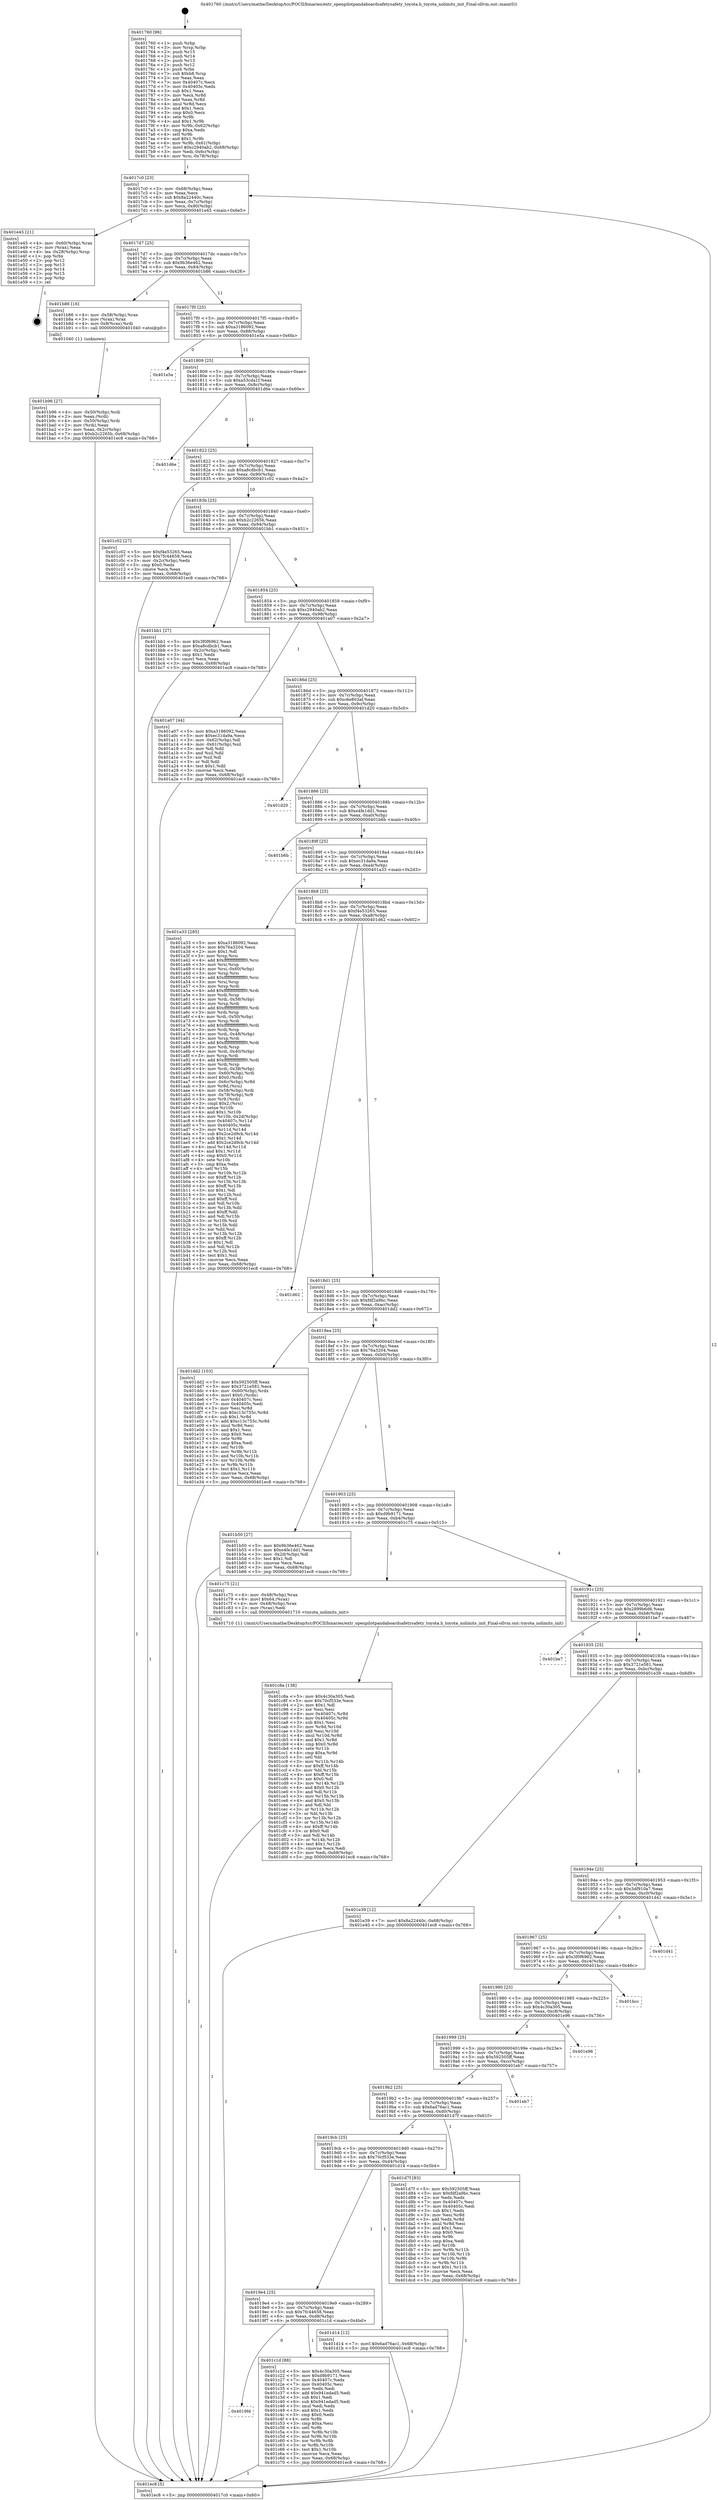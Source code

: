 digraph "0x401760" {
  label = "0x401760 (/mnt/c/Users/mathe/Desktop/tcc/POCII/binaries/extr_openpilotpandaboardsafetysafety_toyota.h_toyota_nolimits_init_Final-ollvm.out::main(0))"
  labelloc = "t"
  node[shape=record]

  Entry [label="",width=0.3,height=0.3,shape=circle,fillcolor=black,style=filled]
  "0x4017c0" [label="{
     0x4017c0 [23]\l
     | [instrs]\l
     &nbsp;&nbsp;0x4017c0 \<+3\>: mov -0x68(%rbp),%eax\l
     &nbsp;&nbsp;0x4017c3 \<+2\>: mov %eax,%ecx\l
     &nbsp;&nbsp;0x4017c5 \<+6\>: sub $0x8a22440c,%ecx\l
     &nbsp;&nbsp;0x4017cb \<+3\>: mov %eax,-0x7c(%rbp)\l
     &nbsp;&nbsp;0x4017ce \<+3\>: mov %ecx,-0x80(%rbp)\l
     &nbsp;&nbsp;0x4017d1 \<+6\>: je 0000000000401e45 \<main+0x6e5\>\l
  }"]
  "0x401e45" [label="{
     0x401e45 [21]\l
     | [instrs]\l
     &nbsp;&nbsp;0x401e45 \<+4\>: mov -0x60(%rbp),%rax\l
     &nbsp;&nbsp;0x401e49 \<+2\>: mov (%rax),%eax\l
     &nbsp;&nbsp;0x401e4b \<+4\>: lea -0x28(%rbp),%rsp\l
     &nbsp;&nbsp;0x401e4f \<+1\>: pop %rbx\l
     &nbsp;&nbsp;0x401e50 \<+2\>: pop %r12\l
     &nbsp;&nbsp;0x401e52 \<+2\>: pop %r13\l
     &nbsp;&nbsp;0x401e54 \<+2\>: pop %r14\l
     &nbsp;&nbsp;0x401e56 \<+2\>: pop %r15\l
     &nbsp;&nbsp;0x401e58 \<+1\>: pop %rbp\l
     &nbsp;&nbsp;0x401e59 \<+1\>: ret\l
  }"]
  "0x4017d7" [label="{
     0x4017d7 [25]\l
     | [instrs]\l
     &nbsp;&nbsp;0x4017d7 \<+5\>: jmp 00000000004017dc \<main+0x7c\>\l
     &nbsp;&nbsp;0x4017dc \<+3\>: mov -0x7c(%rbp),%eax\l
     &nbsp;&nbsp;0x4017df \<+5\>: sub $0x9b36e462,%eax\l
     &nbsp;&nbsp;0x4017e4 \<+6\>: mov %eax,-0x84(%rbp)\l
     &nbsp;&nbsp;0x4017ea \<+6\>: je 0000000000401b86 \<main+0x426\>\l
  }"]
  Exit [label="",width=0.3,height=0.3,shape=circle,fillcolor=black,style=filled,peripheries=2]
  "0x401b86" [label="{
     0x401b86 [16]\l
     | [instrs]\l
     &nbsp;&nbsp;0x401b86 \<+4\>: mov -0x58(%rbp),%rax\l
     &nbsp;&nbsp;0x401b8a \<+3\>: mov (%rax),%rax\l
     &nbsp;&nbsp;0x401b8d \<+4\>: mov 0x8(%rax),%rdi\l
     &nbsp;&nbsp;0x401b91 \<+5\>: call 0000000000401040 \<atoi@plt\>\l
     | [calls]\l
     &nbsp;&nbsp;0x401040 \{1\} (unknown)\l
  }"]
  "0x4017f0" [label="{
     0x4017f0 [25]\l
     | [instrs]\l
     &nbsp;&nbsp;0x4017f0 \<+5\>: jmp 00000000004017f5 \<main+0x95\>\l
     &nbsp;&nbsp;0x4017f5 \<+3\>: mov -0x7c(%rbp),%eax\l
     &nbsp;&nbsp;0x4017f8 \<+5\>: sub $0xa3186092,%eax\l
     &nbsp;&nbsp;0x4017fd \<+6\>: mov %eax,-0x88(%rbp)\l
     &nbsp;&nbsp;0x401803 \<+6\>: je 0000000000401e5a \<main+0x6fa\>\l
  }"]
  "0x401c8a" [label="{
     0x401c8a [138]\l
     | [instrs]\l
     &nbsp;&nbsp;0x401c8a \<+5\>: mov $0x4c30a305,%edi\l
     &nbsp;&nbsp;0x401c8f \<+5\>: mov $0x70cf533e,%ecx\l
     &nbsp;&nbsp;0x401c94 \<+2\>: mov $0x1,%dl\l
     &nbsp;&nbsp;0x401c96 \<+2\>: xor %esi,%esi\l
     &nbsp;&nbsp;0x401c98 \<+8\>: mov 0x40407c,%r8d\l
     &nbsp;&nbsp;0x401ca0 \<+8\>: mov 0x40405c,%r9d\l
     &nbsp;&nbsp;0x401ca8 \<+3\>: sub $0x1,%esi\l
     &nbsp;&nbsp;0x401cab \<+3\>: mov %r8d,%r10d\l
     &nbsp;&nbsp;0x401cae \<+3\>: add %esi,%r10d\l
     &nbsp;&nbsp;0x401cb1 \<+4\>: imul %r10d,%r8d\l
     &nbsp;&nbsp;0x401cb5 \<+4\>: and $0x1,%r8d\l
     &nbsp;&nbsp;0x401cb9 \<+4\>: cmp $0x0,%r8d\l
     &nbsp;&nbsp;0x401cbd \<+4\>: sete %r11b\l
     &nbsp;&nbsp;0x401cc1 \<+4\>: cmp $0xa,%r9d\l
     &nbsp;&nbsp;0x401cc5 \<+3\>: setl %bl\l
     &nbsp;&nbsp;0x401cc8 \<+3\>: mov %r11b,%r14b\l
     &nbsp;&nbsp;0x401ccb \<+4\>: xor $0xff,%r14b\l
     &nbsp;&nbsp;0x401ccf \<+3\>: mov %bl,%r15b\l
     &nbsp;&nbsp;0x401cd2 \<+4\>: xor $0xff,%r15b\l
     &nbsp;&nbsp;0x401cd6 \<+3\>: xor $0x0,%dl\l
     &nbsp;&nbsp;0x401cd9 \<+3\>: mov %r14b,%r12b\l
     &nbsp;&nbsp;0x401cdc \<+4\>: and $0x0,%r12b\l
     &nbsp;&nbsp;0x401ce0 \<+3\>: and %dl,%r11b\l
     &nbsp;&nbsp;0x401ce3 \<+3\>: mov %r15b,%r13b\l
     &nbsp;&nbsp;0x401ce6 \<+4\>: and $0x0,%r13b\l
     &nbsp;&nbsp;0x401cea \<+2\>: and %dl,%bl\l
     &nbsp;&nbsp;0x401cec \<+3\>: or %r11b,%r12b\l
     &nbsp;&nbsp;0x401cef \<+3\>: or %bl,%r13b\l
     &nbsp;&nbsp;0x401cf2 \<+3\>: xor %r13b,%r12b\l
     &nbsp;&nbsp;0x401cf5 \<+3\>: or %r15b,%r14b\l
     &nbsp;&nbsp;0x401cf8 \<+4\>: xor $0xff,%r14b\l
     &nbsp;&nbsp;0x401cfc \<+3\>: or $0x0,%dl\l
     &nbsp;&nbsp;0x401cff \<+3\>: and %dl,%r14b\l
     &nbsp;&nbsp;0x401d02 \<+3\>: or %r14b,%r12b\l
     &nbsp;&nbsp;0x401d05 \<+4\>: test $0x1,%r12b\l
     &nbsp;&nbsp;0x401d09 \<+3\>: cmovne %ecx,%edi\l
     &nbsp;&nbsp;0x401d0c \<+3\>: mov %edi,-0x68(%rbp)\l
     &nbsp;&nbsp;0x401d0f \<+5\>: jmp 0000000000401ec8 \<main+0x768\>\l
  }"]
  "0x401e5a" [label="{
     0x401e5a\l
  }", style=dashed]
  "0x401809" [label="{
     0x401809 [25]\l
     | [instrs]\l
     &nbsp;&nbsp;0x401809 \<+5\>: jmp 000000000040180e \<main+0xae\>\l
     &nbsp;&nbsp;0x40180e \<+3\>: mov -0x7c(%rbp),%eax\l
     &nbsp;&nbsp;0x401811 \<+5\>: sub $0xa53cda1f,%eax\l
     &nbsp;&nbsp;0x401816 \<+6\>: mov %eax,-0x8c(%rbp)\l
     &nbsp;&nbsp;0x40181c \<+6\>: je 0000000000401d6e \<main+0x60e\>\l
  }"]
  "0x4019fd" [label="{
     0x4019fd\l
  }", style=dashed]
  "0x401d6e" [label="{
     0x401d6e\l
  }", style=dashed]
  "0x401822" [label="{
     0x401822 [25]\l
     | [instrs]\l
     &nbsp;&nbsp;0x401822 \<+5\>: jmp 0000000000401827 \<main+0xc7\>\l
     &nbsp;&nbsp;0x401827 \<+3\>: mov -0x7c(%rbp),%eax\l
     &nbsp;&nbsp;0x40182a \<+5\>: sub $0xa8cdbcb1,%eax\l
     &nbsp;&nbsp;0x40182f \<+6\>: mov %eax,-0x90(%rbp)\l
     &nbsp;&nbsp;0x401835 \<+6\>: je 0000000000401c02 \<main+0x4a2\>\l
  }"]
  "0x401c1d" [label="{
     0x401c1d [88]\l
     | [instrs]\l
     &nbsp;&nbsp;0x401c1d \<+5\>: mov $0x4c30a305,%eax\l
     &nbsp;&nbsp;0x401c22 \<+5\>: mov $0xd9b9171,%ecx\l
     &nbsp;&nbsp;0x401c27 \<+7\>: mov 0x40407c,%edx\l
     &nbsp;&nbsp;0x401c2e \<+7\>: mov 0x40405c,%esi\l
     &nbsp;&nbsp;0x401c35 \<+2\>: mov %edx,%edi\l
     &nbsp;&nbsp;0x401c37 \<+6\>: add $0x941edad5,%edi\l
     &nbsp;&nbsp;0x401c3d \<+3\>: sub $0x1,%edi\l
     &nbsp;&nbsp;0x401c40 \<+6\>: sub $0x941edad5,%edi\l
     &nbsp;&nbsp;0x401c46 \<+3\>: imul %edi,%edx\l
     &nbsp;&nbsp;0x401c49 \<+3\>: and $0x1,%edx\l
     &nbsp;&nbsp;0x401c4c \<+3\>: cmp $0x0,%edx\l
     &nbsp;&nbsp;0x401c4f \<+4\>: sete %r8b\l
     &nbsp;&nbsp;0x401c53 \<+3\>: cmp $0xa,%esi\l
     &nbsp;&nbsp;0x401c56 \<+4\>: setl %r9b\l
     &nbsp;&nbsp;0x401c5a \<+3\>: mov %r8b,%r10b\l
     &nbsp;&nbsp;0x401c5d \<+3\>: and %r9b,%r10b\l
     &nbsp;&nbsp;0x401c60 \<+3\>: xor %r9b,%r8b\l
     &nbsp;&nbsp;0x401c63 \<+3\>: or %r8b,%r10b\l
     &nbsp;&nbsp;0x401c66 \<+4\>: test $0x1,%r10b\l
     &nbsp;&nbsp;0x401c6a \<+3\>: cmovne %ecx,%eax\l
     &nbsp;&nbsp;0x401c6d \<+3\>: mov %eax,-0x68(%rbp)\l
     &nbsp;&nbsp;0x401c70 \<+5\>: jmp 0000000000401ec8 \<main+0x768\>\l
  }"]
  "0x401c02" [label="{
     0x401c02 [27]\l
     | [instrs]\l
     &nbsp;&nbsp;0x401c02 \<+5\>: mov $0xf4e53265,%eax\l
     &nbsp;&nbsp;0x401c07 \<+5\>: mov $0x7fc44658,%ecx\l
     &nbsp;&nbsp;0x401c0c \<+3\>: mov -0x2c(%rbp),%edx\l
     &nbsp;&nbsp;0x401c0f \<+3\>: cmp $0x0,%edx\l
     &nbsp;&nbsp;0x401c12 \<+3\>: cmove %ecx,%eax\l
     &nbsp;&nbsp;0x401c15 \<+3\>: mov %eax,-0x68(%rbp)\l
     &nbsp;&nbsp;0x401c18 \<+5\>: jmp 0000000000401ec8 \<main+0x768\>\l
  }"]
  "0x40183b" [label="{
     0x40183b [25]\l
     | [instrs]\l
     &nbsp;&nbsp;0x40183b \<+5\>: jmp 0000000000401840 \<main+0xe0\>\l
     &nbsp;&nbsp;0x401840 \<+3\>: mov -0x7c(%rbp),%eax\l
     &nbsp;&nbsp;0x401843 \<+5\>: sub $0xb2c2265b,%eax\l
     &nbsp;&nbsp;0x401848 \<+6\>: mov %eax,-0x94(%rbp)\l
     &nbsp;&nbsp;0x40184e \<+6\>: je 0000000000401bb1 \<main+0x451\>\l
  }"]
  "0x4019e4" [label="{
     0x4019e4 [25]\l
     | [instrs]\l
     &nbsp;&nbsp;0x4019e4 \<+5\>: jmp 00000000004019e9 \<main+0x289\>\l
     &nbsp;&nbsp;0x4019e9 \<+3\>: mov -0x7c(%rbp),%eax\l
     &nbsp;&nbsp;0x4019ec \<+5\>: sub $0x7fc44658,%eax\l
     &nbsp;&nbsp;0x4019f1 \<+6\>: mov %eax,-0xd8(%rbp)\l
     &nbsp;&nbsp;0x4019f7 \<+6\>: je 0000000000401c1d \<main+0x4bd\>\l
  }"]
  "0x401bb1" [label="{
     0x401bb1 [27]\l
     | [instrs]\l
     &nbsp;&nbsp;0x401bb1 \<+5\>: mov $0x3f0f6962,%eax\l
     &nbsp;&nbsp;0x401bb6 \<+5\>: mov $0xa8cdbcb1,%ecx\l
     &nbsp;&nbsp;0x401bbb \<+3\>: mov -0x2c(%rbp),%edx\l
     &nbsp;&nbsp;0x401bbe \<+3\>: cmp $0x1,%edx\l
     &nbsp;&nbsp;0x401bc1 \<+3\>: cmovl %ecx,%eax\l
     &nbsp;&nbsp;0x401bc4 \<+3\>: mov %eax,-0x68(%rbp)\l
     &nbsp;&nbsp;0x401bc7 \<+5\>: jmp 0000000000401ec8 \<main+0x768\>\l
  }"]
  "0x401854" [label="{
     0x401854 [25]\l
     | [instrs]\l
     &nbsp;&nbsp;0x401854 \<+5\>: jmp 0000000000401859 \<main+0xf9\>\l
     &nbsp;&nbsp;0x401859 \<+3\>: mov -0x7c(%rbp),%eax\l
     &nbsp;&nbsp;0x40185c \<+5\>: sub $0xc2940ab2,%eax\l
     &nbsp;&nbsp;0x401861 \<+6\>: mov %eax,-0x98(%rbp)\l
     &nbsp;&nbsp;0x401867 \<+6\>: je 0000000000401a07 \<main+0x2a7\>\l
  }"]
  "0x401d14" [label="{
     0x401d14 [12]\l
     | [instrs]\l
     &nbsp;&nbsp;0x401d14 \<+7\>: movl $0x6ad76ac1,-0x68(%rbp)\l
     &nbsp;&nbsp;0x401d1b \<+5\>: jmp 0000000000401ec8 \<main+0x768\>\l
  }"]
  "0x401a07" [label="{
     0x401a07 [44]\l
     | [instrs]\l
     &nbsp;&nbsp;0x401a07 \<+5\>: mov $0xa3186092,%eax\l
     &nbsp;&nbsp;0x401a0c \<+5\>: mov $0xec31da9a,%ecx\l
     &nbsp;&nbsp;0x401a11 \<+3\>: mov -0x62(%rbp),%dl\l
     &nbsp;&nbsp;0x401a14 \<+4\>: mov -0x61(%rbp),%sil\l
     &nbsp;&nbsp;0x401a18 \<+3\>: mov %dl,%dil\l
     &nbsp;&nbsp;0x401a1b \<+3\>: and %sil,%dil\l
     &nbsp;&nbsp;0x401a1e \<+3\>: xor %sil,%dl\l
     &nbsp;&nbsp;0x401a21 \<+3\>: or %dl,%dil\l
     &nbsp;&nbsp;0x401a24 \<+4\>: test $0x1,%dil\l
     &nbsp;&nbsp;0x401a28 \<+3\>: cmovne %ecx,%eax\l
     &nbsp;&nbsp;0x401a2b \<+3\>: mov %eax,-0x68(%rbp)\l
     &nbsp;&nbsp;0x401a2e \<+5\>: jmp 0000000000401ec8 \<main+0x768\>\l
  }"]
  "0x40186d" [label="{
     0x40186d [25]\l
     | [instrs]\l
     &nbsp;&nbsp;0x40186d \<+5\>: jmp 0000000000401872 \<main+0x112\>\l
     &nbsp;&nbsp;0x401872 \<+3\>: mov -0x7c(%rbp),%eax\l
     &nbsp;&nbsp;0x401875 \<+5\>: sub $0xc6e803af,%eax\l
     &nbsp;&nbsp;0x40187a \<+6\>: mov %eax,-0x9c(%rbp)\l
     &nbsp;&nbsp;0x401880 \<+6\>: je 0000000000401d20 \<main+0x5c0\>\l
  }"]
  "0x401ec8" [label="{
     0x401ec8 [5]\l
     | [instrs]\l
     &nbsp;&nbsp;0x401ec8 \<+5\>: jmp 00000000004017c0 \<main+0x60\>\l
  }"]
  "0x401760" [label="{
     0x401760 [96]\l
     | [instrs]\l
     &nbsp;&nbsp;0x401760 \<+1\>: push %rbp\l
     &nbsp;&nbsp;0x401761 \<+3\>: mov %rsp,%rbp\l
     &nbsp;&nbsp;0x401764 \<+2\>: push %r15\l
     &nbsp;&nbsp;0x401766 \<+2\>: push %r14\l
     &nbsp;&nbsp;0x401768 \<+2\>: push %r13\l
     &nbsp;&nbsp;0x40176a \<+2\>: push %r12\l
     &nbsp;&nbsp;0x40176c \<+1\>: push %rbx\l
     &nbsp;&nbsp;0x40176d \<+7\>: sub $0xb8,%rsp\l
     &nbsp;&nbsp;0x401774 \<+2\>: xor %eax,%eax\l
     &nbsp;&nbsp;0x401776 \<+7\>: mov 0x40407c,%ecx\l
     &nbsp;&nbsp;0x40177d \<+7\>: mov 0x40405c,%edx\l
     &nbsp;&nbsp;0x401784 \<+3\>: sub $0x1,%eax\l
     &nbsp;&nbsp;0x401787 \<+3\>: mov %ecx,%r8d\l
     &nbsp;&nbsp;0x40178a \<+3\>: add %eax,%r8d\l
     &nbsp;&nbsp;0x40178d \<+4\>: imul %r8d,%ecx\l
     &nbsp;&nbsp;0x401791 \<+3\>: and $0x1,%ecx\l
     &nbsp;&nbsp;0x401794 \<+3\>: cmp $0x0,%ecx\l
     &nbsp;&nbsp;0x401797 \<+4\>: sete %r9b\l
     &nbsp;&nbsp;0x40179b \<+4\>: and $0x1,%r9b\l
     &nbsp;&nbsp;0x40179f \<+4\>: mov %r9b,-0x62(%rbp)\l
     &nbsp;&nbsp;0x4017a3 \<+3\>: cmp $0xa,%edx\l
     &nbsp;&nbsp;0x4017a6 \<+4\>: setl %r9b\l
     &nbsp;&nbsp;0x4017aa \<+4\>: and $0x1,%r9b\l
     &nbsp;&nbsp;0x4017ae \<+4\>: mov %r9b,-0x61(%rbp)\l
     &nbsp;&nbsp;0x4017b2 \<+7\>: movl $0xc2940ab2,-0x68(%rbp)\l
     &nbsp;&nbsp;0x4017b9 \<+3\>: mov %edi,-0x6c(%rbp)\l
     &nbsp;&nbsp;0x4017bc \<+4\>: mov %rsi,-0x78(%rbp)\l
  }"]
  "0x4019cb" [label="{
     0x4019cb [25]\l
     | [instrs]\l
     &nbsp;&nbsp;0x4019cb \<+5\>: jmp 00000000004019d0 \<main+0x270\>\l
     &nbsp;&nbsp;0x4019d0 \<+3\>: mov -0x7c(%rbp),%eax\l
     &nbsp;&nbsp;0x4019d3 \<+5\>: sub $0x70cf533e,%eax\l
     &nbsp;&nbsp;0x4019d8 \<+6\>: mov %eax,-0xd4(%rbp)\l
     &nbsp;&nbsp;0x4019de \<+6\>: je 0000000000401d14 \<main+0x5b4\>\l
  }"]
  "0x401d20" [label="{
     0x401d20\l
  }", style=dashed]
  "0x401886" [label="{
     0x401886 [25]\l
     | [instrs]\l
     &nbsp;&nbsp;0x401886 \<+5\>: jmp 000000000040188b \<main+0x12b\>\l
     &nbsp;&nbsp;0x40188b \<+3\>: mov -0x7c(%rbp),%eax\l
     &nbsp;&nbsp;0x40188e \<+5\>: sub $0xe4fe1dd1,%eax\l
     &nbsp;&nbsp;0x401893 \<+6\>: mov %eax,-0xa0(%rbp)\l
     &nbsp;&nbsp;0x401899 \<+6\>: je 0000000000401b6b \<main+0x40b\>\l
  }"]
  "0x401d7f" [label="{
     0x401d7f [83]\l
     | [instrs]\l
     &nbsp;&nbsp;0x401d7f \<+5\>: mov $0x592505ff,%eax\l
     &nbsp;&nbsp;0x401d84 \<+5\>: mov $0xfdf2a9bc,%ecx\l
     &nbsp;&nbsp;0x401d89 \<+2\>: xor %edx,%edx\l
     &nbsp;&nbsp;0x401d8b \<+7\>: mov 0x40407c,%esi\l
     &nbsp;&nbsp;0x401d92 \<+7\>: mov 0x40405c,%edi\l
     &nbsp;&nbsp;0x401d99 \<+3\>: sub $0x1,%edx\l
     &nbsp;&nbsp;0x401d9c \<+3\>: mov %esi,%r8d\l
     &nbsp;&nbsp;0x401d9f \<+3\>: add %edx,%r8d\l
     &nbsp;&nbsp;0x401da2 \<+4\>: imul %r8d,%esi\l
     &nbsp;&nbsp;0x401da6 \<+3\>: and $0x1,%esi\l
     &nbsp;&nbsp;0x401da9 \<+3\>: cmp $0x0,%esi\l
     &nbsp;&nbsp;0x401dac \<+4\>: sete %r9b\l
     &nbsp;&nbsp;0x401db0 \<+3\>: cmp $0xa,%edi\l
     &nbsp;&nbsp;0x401db3 \<+4\>: setl %r10b\l
     &nbsp;&nbsp;0x401db7 \<+3\>: mov %r9b,%r11b\l
     &nbsp;&nbsp;0x401dba \<+3\>: and %r10b,%r11b\l
     &nbsp;&nbsp;0x401dbd \<+3\>: xor %r10b,%r9b\l
     &nbsp;&nbsp;0x401dc0 \<+3\>: or %r9b,%r11b\l
     &nbsp;&nbsp;0x401dc3 \<+4\>: test $0x1,%r11b\l
     &nbsp;&nbsp;0x401dc7 \<+3\>: cmovne %ecx,%eax\l
     &nbsp;&nbsp;0x401dca \<+3\>: mov %eax,-0x68(%rbp)\l
     &nbsp;&nbsp;0x401dcd \<+5\>: jmp 0000000000401ec8 \<main+0x768\>\l
  }"]
  "0x401b6b" [label="{
     0x401b6b\l
  }", style=dashed]
  "0x40189f" [label="{
     0x40189f [25]\l
     | [instrs]\l
     &nbsp;&nbsp;0x40189f \<+5\>: jmp 00000000004018a4 \<main+0x144\>\l
     &nbsp;&nbsp;0x4018a4 \<+3\>: mov -0x7c(%rbp),%eax\l
     &nbsp;&nbsp;0x4018a7 \<+5\>: sub $0xec31da9a,%eax\l
     &nbsp;&nbsp;0x4018ac \<+6\>: mov %eax,-0xa4(%rbp)\l
     &nbsp;&nbsp;0x4018b2 \<+6\>: je 0000000000401a33 \<main+0x2d3\>\l
  }"]
  "0x4019b2" [label="{
     0x4019b2 [25]\l
     | [instrs]\l
     &nbsp;&nbsp;0x4019b2 \<+5\>: jmp 00000000004019b7 \<main+0x257\>\l
     &nbsp;&nbsp;0x4019b7 \<+3\>: mov -0x7c(%rbp),%eax\l
     &nbsp;&nbsp;0x4019ba \<+5\>: sub $0x6ad76ac1,%eax\l
     &nbsp;&nbsp;0x4019bf \<+6\>: mov %eax,-0xd0(%rbp)\l
     &nbsp;&nbsp;0x4019c5 \<+6\>: je 0000000000401d7f \<main+0x61f\>\l
  }"]
  "0x401a33" [label="{
     0x401a33 [285]\l
     | [instrs]\l
     &nbsp;&nbsp;0x401a33 \<+5\>: mov $0xa3186092,%eax\l
     &nbsp;&nbsp;0x401a38 \<+5\>: mov $0x76a3204,%ecx\l
     &nbsp;&nbsp;0x401a3d \<+2\>: mov $0x1,%dl\l
     &nbsp;&nbsp;0x401a3f \<+3\>: mov %rsp,%rsi\l
     &nbsp;&nbsp;0x401a42 \<+4\>: add $0xfffffffffffffff0,%rsi\l
     &nbsp;&nbsp;0x401a46 \<+3\>: mov %rsi,%rsp\l
     &nbsp;&nbsp;0x401a49 \<+4\>: mov %rsi,-0x60(%rbp)\l
     &nbsp;&nbsp;0x401a4d \<+3\>: mov %rsp,%rsi\l
     &nbsp;&nbsp;0x401a50 \<+4\>: add $0xfffffffffffffff0,%rsi\l
     &nbsp;&nbsp;0x401a54 \<+3\>: mov %rsi,%rsp\l
     &nbsp;&nbsp;0x401a57 \<+3\>: mov %rsp,%rdi\l
     &nbsp;&nbsp;0x401a5a \<+4\>: add $0xfffffffffffffff0,%rdi\l
     &nbsp;&nbsp;0x401a5e \<+3\>: mov %rdi,%rsp\l
     &nbsp;&nbsp;0x401a61 \<+4\>: mov %rdi,-0x58(%rbp)\l
     &nbsp;&nbsp;0x401a65 \<+3\>: mov %rsp,%rdi\l
     &nbsp;&nbsp;0x401a68 \<+4\>: add $0xfffffffffffffff0,%rdi\l
     &nbsp;&nbsp;0x401a6c \<+3\>: mov %rdi,%rsp\l
     &nbsp;&nbsp;0x401a6f \<+4\>: mov %rdi,-0x50(%rbp)\l
     &nbsp;&nbsp;0x401a73 \<+3\>: mov %rsp,%rdi\l
     &nbsp;&nbsp;0x401a76 \<+4\>: add $0xfffffffffffffff0,%rdi\l
     &nbsp;&nbsp;0x401a7a \<+3\>: mov %rdi,%rsp\l
     &nbsp;&nbsp;0x401a7d \<+4\>: mov %rdi,-0x48(%rbp)\l
     &nbsp;&nbsp;0x401a81 \<+3\>: mov %rsp,%rdi\l
     &nbsp;&nbsp;0x401a84 \<+4\>: add $0xfffffffffffffff0,%rdi\l
     &nbsp;&nbsp;0x401a88 \<+3\>: mov %rdi,%rsp\l
     &nbsp;&nbsp;0x401a8b \<+4\>: mov %rdi,-0x40(%rbp)\l
     &nbsp;&nbsp;0x401a8f \<+3\>: mov %rsp,%rdi\l
     &nbsp;&nbsp;0x401a92 \<+4\>: add $0xfffffffffffffff0,%rdi\l
     &nbsp;&nbsp;0x401a96 \<+3\>: mov %rdi,%rsp\l
     &nbsp;&nbsp;0x401a99 \<+4\>: mov %rdi,-0x38(%rbp)\l
     &nbsp;&nbsp;0x401a9d \<+4\>: mov -0x60(%rbp),%rdi\l
     &nbsp;&nbsp;0x401aa1 \<+6\>: movl $0x0,(%rdi)\l
     &nbsp;&nbsp;0x401aa7 \<+4\>: mov -0x6c(%rbp),%r8d\l
     &nbsp;&nbsp;0x401aab \<+3\>: mov %r8d,(%rsi)\l
     &nbsp;&nbsp;0x401aae \<+4\>: mov -0x58(%rbp),%rdi\l
     &nbsp;&nbsp;0x401ab2 \<+4\>: mov -0x78(%rbp),%r9\l
     &nbsp;&nbsp;0x401ab6 \<+3\>: mov %r9,(%rdi)\l
     &nbsp;&nbsp;0x401ab9 \<+3\>: cmpl $0x2,(%rsi)\l
     &nbsp;&nbsp;0x401abc \<+4\>: setne %r10b\l
     &nbsp;&nbsp;0x401ac0 \<+4\>: and $0x1,%r10b\l
     &nbsp;&nbsp;0x401ac4 \<+4\>: mov %r10b,-0x2d(%rbp)\l
     &nbsp;&nbsp;0x401ac8 \<+8\>: mov 0x40407c,%r11d\l
     &nbsp;&nbsp;0x401ad0 \<+7\>: mov 0x40405c,%ebx\l
     &nbsp;&nbsp;0x401ad7 \<+3\>: mov %r11d,%r14d\l
     &nbsp;&nbsp;0x401ada \<+7\>: sub $0x2ce2d9cb,%r14d\l
     &nbsp;&nbsp;0x401ae1 \<+4\>: sub $0x1,%r14d\l
     &nbsp;&nbsp;0x401ae5 \<+7\>: add $0x2ce2d9cb,%r14d\l
     &nbsp;&nbsp;0x401aec \<+4\>: imul %r14d,%r11d\l
     &nbsp;&nbsp;0x401af0 \<+4\>: and $0x1,%r11d\l
     &nbsp;&nbsp;0x401af4 \<+4\>: cmp $0x0,%r11d\l
     &nbsp;&nbsp;0x401af8 \<+4\>: sete %r10b\l
     &nbsp;&nbsp;0x401afc \<+3\>: cmp $0xa,%ebx\l
     &nbsp;&nbsp;0x401aff \<+4\>: setl %r15b\l
     &nbsp;&nbsp;0x401b03 \<+3\>: mov %r10b,%r12b\l
     &nbsp;&nbsp;0x401b06 \<+4\>: xor $0xff,%r12b\l
     &nbsp;&nbsp;0x401b0a \<+3\>: mov %r15b,%r13b\l
     &nbsp;&nbsp;0x401b0d \<+4\>: xor $0xff,%r13b\l
     &nbsp;&nbsp;0x401b11 \<+3\>: xor $0x1,%dl\l
     &nbsp;&nbsp;0x401b14 \<+3\>: mov %r12b,%sil\l
     &nbsp;&nbsp;0x401b17 \<+4\>: and $0xff,%sil\l
     &nbsp;&nbsp;0x401b1b \<+3\>: and %dl,%r10b\l
     &nbsp;&nbsp;0x401b1e \<+3\>: mov %r13b,%dil\l
     &nbsp;&nbsp;0x401b21 \<+4\>: and $0xff,%dil\l
     &nbsp;&nbsp;0x401b25 \<+3\>: and %dl,%r15b\l
     &nbsp;&nbsp;0x401b28 \<+3\>: or %r10b,%sil\l
     &nbsp;&nbsp;0x401b2b \<+3\>: or %r15b,%dil\l
     &nbsp;&nbsp;0x401b2e \<+3\>: xor %dil,%sil\l
     &nbsp;&nbsp;0x401b31 \<+3\>: or %r13b,%r12b\l
     &nbsp;&nbsp;0x401b34 \<+4\>: xor $0xff,%r12b\l
     &nbsp;&nbsp;0x401b38 \<+3\>: or $0x1,%dl\l
     &nbsp;&nbsp;0x401b3b \<+3\>: and %dl,%r12b\l
     &nbsp;&nbsp;0x401b3e \<+3\>: or %r12b,%sil\l
     &nbsp;&nbsp;0x401b41 \<+4\>: test $0x1,%sil\l
     &nbsp;&nbsp;0x401b45 \<+3\>: cmovne %ecx,%eax\l
     &nbsp;&nbsp;0x401b48 \<+3\>: mov %eax,-0x68(%rbp)\l
     &nbsp;&nbsp;0x401b4b \<+5\>: jmp 0000000000401ec8 \<main+0x768\>\l
  }"]
  "0x4018b8" [label="{
     0x4018b8 [25]\l
     | [instrs]\l
     &nbsp;&nbsp;0x4018b8 \<+5\>: jmp 00000000004018bd \<main+0x15d\>\l
     &nbsp;&nbsp;0x4018bd \<+3\>: mov -0x7c(%rbp),%eax\l
     &nbsp;&nbsp;0x4018c0 \<+5\>: sub $0xf4e53265,%eax\l
     &nbsp;&nbsp;0x4018c5 \<+6\>: mov %eax,-0xa8(%rbp)\l
     &nbsp;&nbsp;0x4018cb \<+6\>: je 0000000000401d62 \<main+0x602\>\l
  }"]
  "0x401eb7" [label="{
     0x401eb7\l
  }", style=dashed]
  "0x401999" [label="{
     0x401999 [25]\l
     | [instrs]\l
     &nbsp;&nbsp;0x401999 \<+5\>: jmp 000000000040199e \<main+0x23e\>\l
     &nbsp;&nbsp;0x40199e \<+3\>: mov -0x7c(%rbp),%eax\l
     &nbsp;&nbsp;0x4019a1 \<+5\>: sub $0x592505ff,%eax\l
     &nbsp;&nbsp;0x4019a6 \<+6\>: mov %eax,-0xcc(%rbp)\l
     &nbsp;&nbsp;0x4019ac \<+6\>: je 0000000000401eb7 \<main+0x757\>\l
  }"]
  "0x401d62" [label="{
     0x401d62\l
  }", style=dashed]
  "0x4018d1" [label="{
     0x4018d1 [25]\l
     | [instrs]\l
     &nbsp;&nbsp;0x4018d1 \<+5\>: jmp 00000000004018d6 \<main+0x176\>\l
     &nbsp;&nbsp;0x4018d6 \<+3\>: mov -0x7c(%rbp),%eax\l
     &nbsp;&nbsp;0x4018d9 \<+5\>: sub $0xfdf2a9bc,%eax\l
     &nbsp;&nbsp;0x4018de \<+6\>: mov %eax,-0xac(%rbp)\l
     &nbsp;&nbsp;0x4018e4 \<+6\>: je 0000000000401dd2 \<main+0x672\>\l
  }"]
  "0x401e96" [label="{
     0x401e96\l
  }", style=dashed]
  "0x401dd2" [label="{
     0x401dd2 [103]\l
     | [instrs]\l
     &nbsp;&nbsp;0x401dd2 \<+5\>: mov $0x592505ff,%eax\l
     &nbsp;&nbsp;0x401dd7 \<+5\>: mov $0x3721e581,%ecx\l
     &nbsp;&nbsp;0x401ddc \<+4\>: mov -0x60(%rbp),%rdx\l
     &nbsp;&nbsp;0x401de0 \<+6\>: movl $0x0,(%rdx)\l
     &nbsp;&nbsp;0x401de6 \<+7\>: mov 0x40407c,%esi\l
     &nbsp;&nbsp;0x401ded \<+7\>: mov 0x40405c,%edi\l
     &nbsp;&nbsp;0x401df4 \<+3\>: mov %esi,%r8d\l
     &nbsp;&nbsp;0x401df7 \<+7\>: sub $0xc13c755c,%r8d\l
     &nbsp;&nbsp;0x401dfe \<+4\>: sub $0x1,%r8d\l
     &nbsp;&nbsp;0x401e02 \<+7\>: add $0xc13c755c,%r8d\l
     &nbsp;&nbsp;0x401e09 \<+4\>: imul %r8d,%esi\l
     &nbsp;&nbsp;0x401e0d \<+3\>: and $0x1,%esi\l
     &nbsp;&nbsp;0x401e10 \<+3\>: cmp $0x0,%esi\l
     &nbsp;&nbsp;0x401e13 \<+4\>: sete %r9b\l
     &nbsp;&nbsp;0x401e17 \<+3\>: cmp $0xa,%edi\l
     &nbsp;&nbsp;0x401e1a \<+4\>: setl %r10b\l
     &nbsp;&nbsp;0x401e1e \<+3\>: mov %r9b,%r11b\l
     &nbsp;&nbsp;0x401e21 \<+3\>: and %r10b,%r11b\l
     &nbsp;&nbsp;0x401e24 \<+3\>: xor %r10b,%r9b\l
     &nbsp;&nbsp;0x401e27 \<+3\>: or %r9b,%r11b\l
     &nbsp;&nbsp;0x401e2a \<+4\>: test $0x1,%r11b\l
     &nbsp;&nbsp;0x401e2e \<+3\>: cmovne %ecx,%eax\l
     &nbsp;&nbsp;0x401e31 \<+3\>: mov %eax,-0x68(%rbp)\l
     &nbsp;&nbsp;0x401e34 \<+5\>: jmp 0000000000401ec8 \<main+0x768\>\l
  }"]
  "0x4018ea" [label="{
     0x4018ea [25]\l
     | [instrs]\l
     &nbsp;&nbsp;0x4018ea \<+5\>: jmp 00000000004018ef \<main+0x18f\>\l
     &nbsp;&nbsp;0x4018ef \<+3\>: mov -0x7c(%rbp),%eax\l
     &nbsp;&nbsp;0x4018f2 \<+5\>: sub $0x76a3204,%eax\l
     &nbsp;&nbsp;0x4018f7 \<+6\>: mov %eax,-0xb0(%rbp)\l
     &nbsp;&nbsp;0x4018fd \<+6\>: je 0000000000401b50 \<main+0x3f0\>\l
  }"]
  "0x401980" [label="{
     0x401980 [25]\l
     | [instrs]\l
     &nbsp;&nbsp;0x401980 \<+5\>: jmp 0000000000401985 \<main+0x225\>\l
     &nbsp;&nbsp;0x401985 \<+3\>: mov -0x7c(%rbp),%eax\l
     &nbsp;&nbsp;0x401988 \<+5\>: sub $0x4c30a305,%eax\l
     &nbsp;&nbsp;0x40198d \<+6\>: mov %eax,-0xc8(%rbp)\l
     &nbsp;&nbsp;0x401993 \<+6\>: je 0000000000401e96 \<main+0x736\>\l
  }"]
  "0x401b50" [label="{
     0x401b50 [27]\l
     | [instrs]\l
     &nbsp;&nbsp;0x401b50 \<+5\>: mov $0x9b36e462,%eax\l
     &nbsp;&nbsp;0x401b55 \<+5\>: mov $0xe4fe1dd1,%ecx\l
     &nbsp;&nbsp;0x401b5a \<+3\>: mov -0x2d(%rbp),%dl\l
     &nbsp;&nbsp;0x401b5d \<+3\>: test $0x1,%dl\l
     &nbsp;&nbsp;0x401b60 \<+3\>: cmovne %ecx,%eax\l
     &nbsp;&nbsp;0x401b63 \<+3\>: mov %eax,-0x68(%rbp)\l
     &nbsp;&nbsp;0x401b66 \<+5\>: jmp 0000000000401ec8 \<main+0x768\>\l
  }"]
  "0x401903" [label="{
     0x401903 [25]\l
     | [instrs]\l
     &nbsp;&nbsp;0x401903 \<+5\>: jmp 0000000000401908 \<main+0x1a8\>\l
     &nbsp;&nbsp;0x401908 \<+3\>: mov -0x7c(%rbp),%eax\l
     &nbsp;&nbsp;0x40190b \<+5\>: sub $0xd9b9171,%eax\l
     &nbsp;&nbsp;0x401910 \<+6\>: mov %eax,-0xb4(%rbp)\l
     &nbsp;&nbsp;0x401916 \<+6\>: je 0000000000401c75 \<main+0x515\>\l
  }"]
  "0x401b96" [label="{
     0x401b96 [27]\l
     | [instrs]\l
     &nbsp;&nbsp;0x401b96 \<+4\>: mov -0x50(%rbp),%rdi\l
     &nbsp;&nbsp;0x401b9a \<+2\>: mov %eax,(%rdi)\l
     &nbsp;&nbsp;0x401b9c \<+4\>: mov -0x50(%rbp),%rdi\l
     &nbsp;&nbsp;0x401ba0 \<+2\>: mov (%rdi),%eax\l
     &nbsp;&nbsp;0x401ba2 \<+3\>: mov %eax,-0x2c(%rbp)\l
     &nbsp;&nbsp;0x401ba5 \<+7\>: movl $0xb2c2265b,-0x68(%rbp)\l
     &nbsp;&nbsp;0x401bac \<+5\>: jmp 0000000000401ec8 \<main+0x768\>\l
  }"]
  "0x401bcc" [label="{
     0x401bcc\l
  }", style=dashed]
  "0x401c75" [label="{
     0x401c75 [21]\l
     | [instrs]\l
     &nbsp;&nbsp;0x401c75 \<+4\>: mov -0x48(%rbp),%rax\l
     &nbsp;&nbsp;0x401c79 \<+6\>: movl $0x64,(%rax)\l
     &nbsp;&nbsp;0x401c7f \<+4\>: mov -0x48(%rbp),%rax\l
     &nbsp;&nbsp;0x401c83 \<+2\>: mov (%rax),%edi\l
     &nbsp;&nbsp;0x401c85 \<+5\>: call 0000000000401710 \<toyota_nolimits_init\>\l
     | [calls]\l
     &nbsp;&nbsp;0x401710 \{1\} (/mnt/c/Users/mathe/Desktop/tcc/POCII/binaries/extr_openpilotpandaboardsafetysafety_toyota.h_toyota_nolimits_init_Final-ollvm.out::toyota_nolimits_init)\l
  }"]
  "0x40191c" [label="{
     0x40191c [25]\l
     | [instrs]\l
     &nbsp;&nbsp;0x40191c \<+5\>: jmp 0000000000401921 \<main+0x1c1\>\l
     &nbsp;&nbsp;0x401921 \<+3\>: mov -0x7c(%rbp),%eax\l
     &nbsp;&nbsp;0x401924 \<+5\>: sub $0x2899b6d6,%eax\l
     &nbsp;&nbsp;0x401929 \<+6\>: mov %eax,-0xb8(%rbp)\l
     &nbsp;&nbsp;0x40192f \<+6\>: je 0000000000401be7 \<main+0x487\>\l
  }"]
  "0x401967" [label="{
     0x401967 [25]\l
     | [instrs]\l
     &nbsp;&nbsp;0x401967 \<+5\>: jmp 000000000040196c \<main+0x20c\>\l
     &nbsp;&nbsp;0x40196c \<+3\>: mov -0x7c(%rbp),%eax\l
     &nbsp;&nbsp;0x40196f \<+5\>: sub $0x3f0f6962,%eax\l
     &nbsp;&nbsp;0x401974 \<+6\>: mov %eax,-0xc4(%rbp)\l
     &nbsp;&nbsp;0x40197a \<+6\>: je 0000000000401bcc \<main+0x46c\>\l
  }"]
  "0x401be7" [label="{
     0x401be7\l
  }", style=dashed]
  "0x401935" [label="{
     0x401935 [25]\l
     | [instrs]\l
     &nbsp;&nbsp;0x401935 \<+5\>: jmp 000000000040193a \<main+0x1da\>\l
     &nbsp;&nbsp;0x40193a \<+3\>: mov -0x7c(%rbp),%eax\l
     &nbsp;&nbsp;0x40193d \<+5\>: sub $0x3721e581,%eax\l
     &nbsp;&nbsp;0x401942 \<+6\>: mov %eax,-0xbc(%rbp)\l
     &nbsp;&nbsp;0x401948 \<+6\>: je 0000000000401e39 \<main+0x6d9\>\l
  }"]
  "0x401d41" [label="{
     0x401d41\l
  }", style=dashed]
  "0x401e39" [label="{
     0x401e39 [12]\l
     | [instrs]\l
     &nbsp;&nbsp;0x401e39 \<+7\>: movl $0x8a22440c,-0x68(%rbp)\l
     &nbsp;&nbsp;0x401e40 \<+5\>: jmp 0000000000401ec8 \<main+0x768\>\l
  }"]
  "0x40194e" [label="{
     0x40194e [25]\l
     | [instrs]\l
     &nbsp;&nbsp;0x40194e \<+5\>: jmp 0000000000401953 \<main+0x1f3\>\l
     &nbsp;&nbsp;0x401953 \<+3\>: mov -0x7c(%rbp),%eax\l
     &nbsp;&nbsp;0x401956 \<+5\>: sub $0x3df910a7,%eax\l
     &nbsp;&nbsp;0x40195b \<+6\>: mov %eax,-0xc0(%rbp)\l
     &nbsp;&nbsp;0x401961 \<+6\>: je 0000000000401d41 \<main+0x5e1\>\l
  }"]
  Entry -> "0x401760" [label=" 1"]
  "0x4017c0" -> "0x401e45" [label=" 1"]
  "0x4017c0" -> "0x4017d7" [label=" 12"]
  "0x401e45" -> Exit [label=" 1"]
  "0x4017d7" -> "0x401b86" [label=" 1"]
  "0x4017d7" -> "0x4017f0" [label=" 11"]
  "0x401e39" -> "0x401ec8" [label=" 1"]
  "0x4017f0" -> "0x401e5a" [label=" 0"]
  "0x4017f0" -> "0x401809" [label=" 11"]
  "0x401dd2" -> "0x401ec8" [label=" 1"]
  "0x401809" -> "0x401d6e" [label=" 0"]
  "0x401809" -> "0x401822" [label=" 11"]
  "0x401d7f" -> "0x401ec8" [label=" 1"]
  "0x401822" -> "0x401c02" [label=" 1"]
  "0x401822" -> "0x40183b" [label=" 10"]
  "0x401d14" -> "0x401ec8" [label=" 1"]
  "0x40183b" -> "0x401bb1" [label=" 1"]
  "0x40183b" -> "0x401854" [label=" 9"]
  "0x401c75" -> "0x401c8a" [label=" 1"]
  "0x401854" -> "0x401a07" [label=" 1"]
  "0x401854" -> "0x40186d" [label=" 8"]
  "0x401a07" -> "0x401ec8" [label=" 1"]
  "0x401760" -> "0x4017c0" [label=" 1"]
  "0x401ec8" -> "0x4017c0" [label=" 12"]
  "0x401c1d" -> "0x401ec8" [label=" 1"]
  "0x40186d" -> "0x401d20" [label=" 0"]
  "0x40186d" -> "0x401886" [label=" 8"]
  "0x4019e4" -> "0x401c1d" [label=" 1"]
  "0x401886" -> "0x401b6b" [label=" 0"]
  "0x401886" -> "0x40189f" [label=" 8"]
  "0x401c8a" -> "0x401ec8" [label=" 1"]
  "0x40189f" -> "0x401a33" [label=" 1"]
  "0x40189f" -> "0x4018b8" [label=" 7"]
  "0x4019cb" -> "0x401d14" [label=" 1"]
  "0x401a33" -> "0x401ec8" [label=" 1"]
  "0x4019e4" -> "0x4019fd" [label=" 0"]
  "0x4018b8" -> "0x401d62" [label=" 0"]
  "0x4018b8" -> "0x4018d1" [label=" 7"]
  "0x4019b2" -> "0x401d7f" [label=" 1"]
  "0x4018d1" -> "0x401dd2" [label=" 1"]
  "0x4018d1" -> "0x4018ea" [label=" 6"]
  "0x4019cb" -> "0x4019e4" [label=" 1"]
  "0x4018ea" -> "0x401b50" [label=" 1"]
  "0x4018ea" -> "0x401903" [label=" 5"]
  "0x401b50" -> "0x401ec8" [label=" 1"]
  "0x401b86" -> "0x401b96" [label=" 1"]
  "0x401b96" -> "0x401ec8" [label=" 1"]
  "0x401bb1" -> "0x401ec8" [label=" 1"]
  "0x401c02" -> "0x401ec8" [label=" 1"]
  "0x401999" -> "0x401eb7" [label=" 0"]
  "0x401903" -> "0x401c75" [label=" 1"]
  "0x401903" -> "0x40191c" [label=" 4"]
  "0x4019b2" -> "0x4019cb" [label=" 2"]
  "0x40191c" -> "0x401be7" [label=" 0"]
  "0x40191c" -> "0x401935" [label=" 4"]
  "0x401980" -> "0x401e96" [label=" 0"]
  "0x401935" -> "0x401e39" [label=" 1"]
  "0x401935" -> "0x40194e" [label=" 3"]
  "0x401999" -> "0x4019b2" [label=" 3"]
  "0x40194e" -> "0x401d41" [label=" 0"]
  "0x40194e" -> "0x401967" [label=" 3"]
  "0x401980" -> "0x401999" [label=" 3"]
  "0x401967" -> "0x401bcc" [label=" 0"]
  "0x401967" -> "0x401980" [label=" 3"]
}
